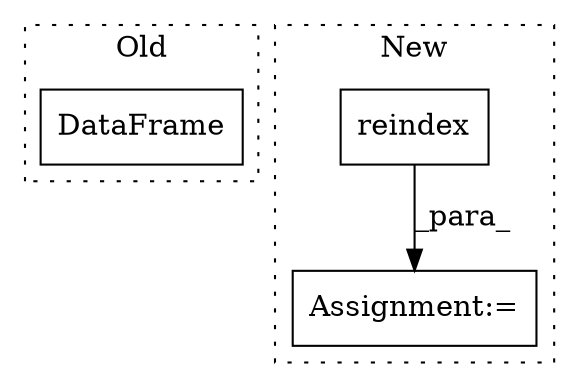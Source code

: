 digraph G {
subgraph cluster0 {
1 [label="DataFrame" a="32" s="5138,5167" l="10,1" shape="box"];
label = "Old";
style="dotted";
}
subgraph cluster1 {
2 [label="reindex" a="32" s="5318,5348" l="8,1" shape="box"];
3 [label="Assignment:=" a="7" s="5359" l="1" shape="box"];
label = "New";
style="dotted";
}
2 -> 3 [label="_para_"];
}
